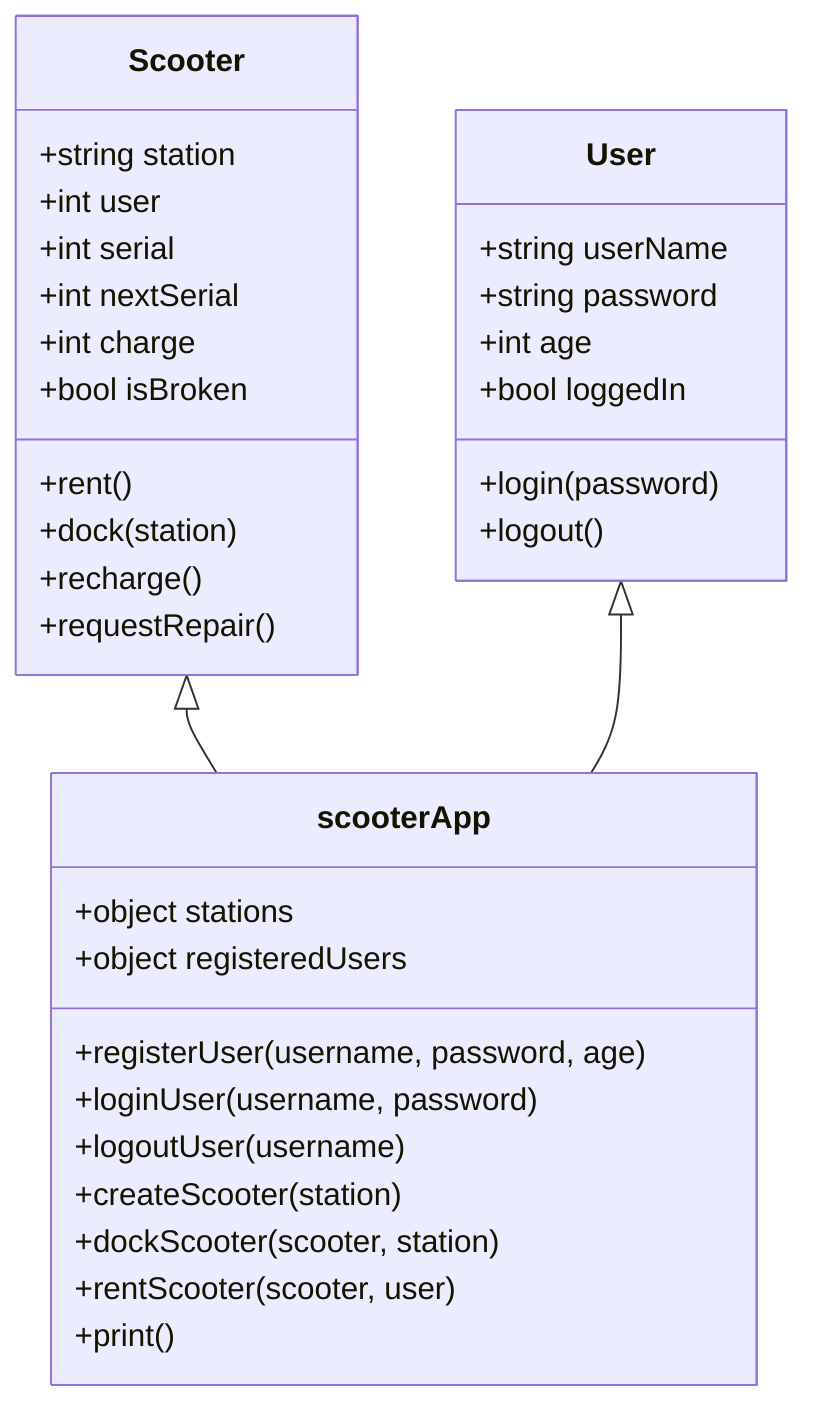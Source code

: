 classDiagram

    Scooter <|-- scooterApp
    User <|-- scooterApp

    class Scooter {
        +string station
        +int user
        +int serial
        +int nextSerial
        +int charge
        +bool isBroken
        +rent()
        +dock(station)
        +recharge()
        +requestRepair()

        }

    class User {
        +string userName
        +string password
        +int age
        +bool loggedIn
        +login(password)
        +logout()
        }

    class scooterApp{
        +object stations
        +object registeredUsers
        +registerUser(username, password, age)
        +loginUser(username, password)
        +logoutUser(username)
        +createScooter(station)
        +dockScooter(scooter, station)
        +rentScooter(scooter, user)
        +print()
        }